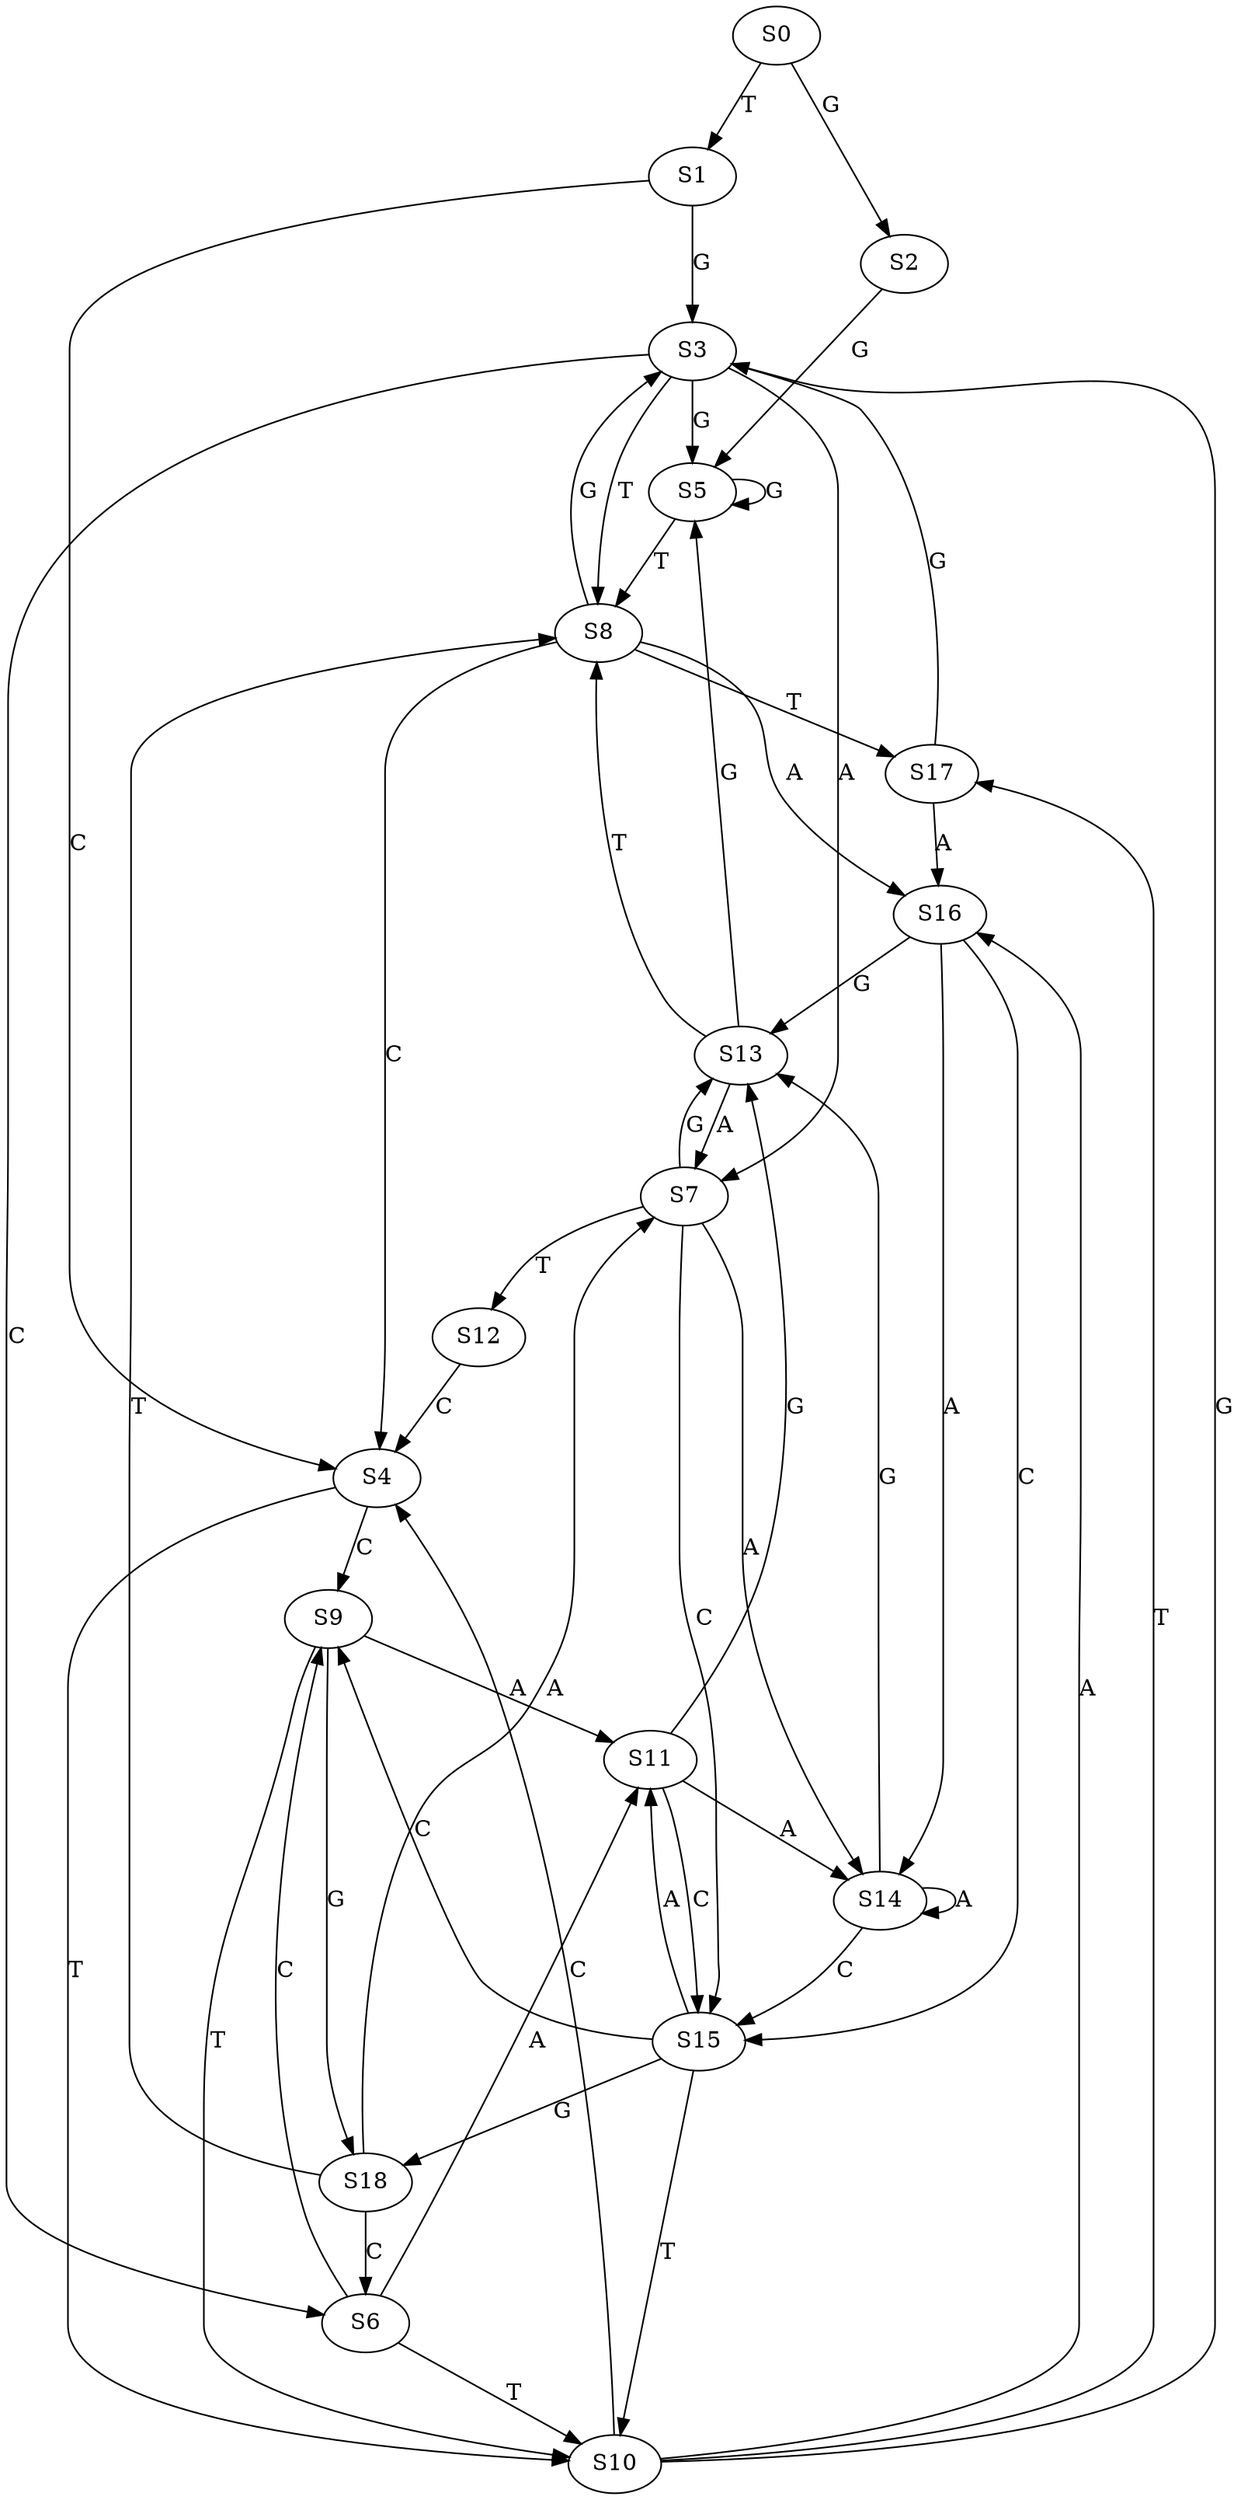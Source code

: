 strict digraph  {
	S0 -> S1 [ label = T ];
	S0 -> S2 [ label = G ];
	S1 -> S3 [ label = G ];
	S1 -> S4 [ label = C ];
	S2 -> S5 [ label = G ];
	S3 -> S6 [ label = C ];
	S3 -> S7 [ label = A ];
	S3 -> S8 [ label = T ];
	S3 -> S5 [ label = G ];
	S4 -> S9 [ label = C ];
	S4 -> S10 [ label = T ];
	S5 -> S8 [ label = T ];
	S5 -> S5 [ label = G ];
	S6 -> S9 [ label = C ];
	S6 -> S11 [ label = A ];
	S6 -> S10 [ label = T ];
	S7 -> S12 [ label = T ];
	S7 -> S13 [ label = G ];
	S7 -> S14 [ label = A ];
	S7 -> S15 [ label = C ];
	S8 -> S3 [ label = G ];
	S8 -> S16 [ label = A ];
	S8 -> S4 [ label = C ];
	S8 -> S17 [ label = T ];
	S9 -> S11 [ label = A ];
	S9 -> S10 [ label = T ];
	S9 -> S18 [ label = G ];
	S10 -> S3 [ label = G ];
	S10 -> S16 [ label = A ];
	S10 -> S17 [ label = T ];
	S10 -> S4 [ label = C ];
	S11 -> S14 [ label = A ];
	S11 -> S15 [ label = C ];
	S11 -> S13 [ label = G ];
	S12 -> S4 [ label = C ];
	S13 -> S8 [ label = T ];
	S13 -> S5 [ label = G ];
	S13 -> S7 [ label = A ];
	S14 -> S13 [ label = G ];
	S14 -> S14 [ label = A ];
	S14 -> S15 [ label = C ];
	S15 -> S10 [ label = T ];
	S15 -> S9 [ label = C ];
	S15 -> S11 [ label = A ];
	S15 -> S18 [ label = G ];
	S16 -> S13 [ label = G ];
	S16 -> S15 [ label = C ];
	S16 -> S14 [ label = A ];
	S17 -> S3 [ label = G ];
	S17 -> S16 [ label = A ];
	S18 -> S8 [ label = T ];
	S18 -> S6 [ label = C ];
	S18 -> S7 [ label = A ];
}
